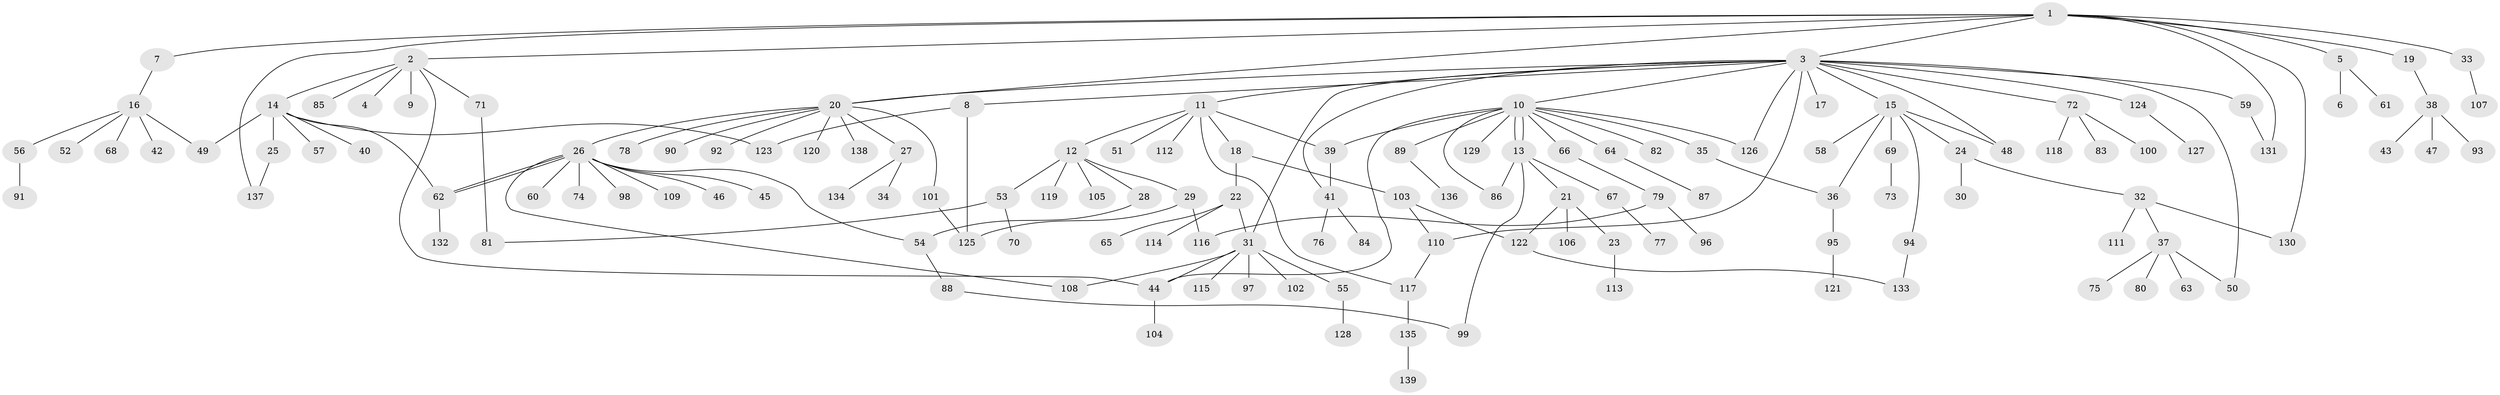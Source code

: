 // Generated by graph-tools (version 1.1) at 2025/25/03/09/25 03:25:55]
// undirected, 139 vertices, 168 edges
graph export_dot {
graph [start="1"]
  node [color=gray90,style=filled];
  1;
  2;
  3;
  4;
  5;
  6;
  7;
  8;
  9;
  10;
  11;
  12;
  13;
  14;
  15;
  16;
  17;
  18;
  19;
  20;
  21;
  22;
  23;
  24;
  25;
  26;
  27;
  28;
  29;
  30;
  31;
  32;
  33;
  34;
  35;
  36;
  37;
  38;
  39;
  40;
  41;
  42;
  43;
  44;
  45;
  46;
  47;
  48;
  49;
  50;
  51;
  52;
  53;
  54;
  55;
  56;
  57;
  58;
  59;
  60;
  61;
  62;
  63;
  64;
  65;
  66;
  67;
  68;
  69;
  70;
  71;
  72;
  73;
  74;
  75;
  76;
  77;
  78;
  79;
  80;
  81;
  82;
  83;
  84;
  85;
  86;
  87;
  88;
  89;
  90;
  91;
  92;
  93;
  94;
  95;
  96;
  97;
  98;
  99;
  100;
  101;
  102;
  103;
  104;
  105;
  106;
  107;
  108;
  109;
  110;
  111;
  112;
  113;
  114;
  115;
  116;
  117;
  118;
  119;
  120;
  121;
  122;
  123;
  124;
  125;
  126;
  127;
  128;
  129;
  130;
  131;
  132;
  133;
  134;
  135;
  136;
  137;
  138;
  139;
  1 -- 2;
  1 -- 3;
  1 -- 5;
  1 -- 7;
  1 -- 19;
  1 -- 20;
  1 -- 33;
  1 -- 130;
  1 -- 131;
  1 -- 137;
  2 -- 4;
  2 -- 9;
  2 -- 14;
  2 -- 44;
  2 -- 71;
  2 -- 85;
  3 -- 8;
  3 -- 10;
  3 -- 11;
  3 -- 15;
  3 -- 17;
  3 -- 20;
  3 -- 31;
  3 -- 41;
  3 -- 48;
  3 -- 50;
  3 -- 59;
  3 -- 72;
  3 -- 110;
  3 -- 124;
  3 -- 126;
  5 -- 6;
  5 -- 61;
  7 -- 16;
  8 -- 123;
  8 -- 125;
  10 -- 13;
  10 -- 13;
  10 -- 35;
  10 -- 39;
  10 -- 44;
  10 -- 64;
  10 -- 66;
  10 -- 82;
  10 -- 86;
  10 -- 89;
  10 -- 126;
  10 -- 129;
  11 -- 12;
  11 -- 18;
  11 -- 39;
  11 -- 51;
  11 -- 112;
  11 -- 117;
  12 -- 28;
  12 -- 29;
  12 -- 53;
  12 -- 105;
  12 -- 119;
  13 -- 21;
  13 -- 67;
  13 -- 86;
  13 -- 99;
  14 -- 25;
  14 -- 40;
  14 -- 49;
  14 -- 57;
  14 -- 62;
  14 -- 123;
  15 -- 24;
  15 -- 36;
  15 -- 48;
  15 -- 58;
  15 -- 69;
  15 -- 94;
  16 -- 42;
  16 -- 49;
  16 -- 52;
  16 -- 56;
  16 -- 68;
  18 -- 22;
  18 -- 103;
  19 -- 38;
  20 -- 26;
  20 -- 27;
  20 -- 78;
  20 -- 90;
  20 -- 92;
  20 -- 101;
  20 -- 120;
  20 -- 138;
  21 -- 23;
  21 -- 106;
  21 -- 122;
  22 -- 31;
  22 -- 65;
  22 -- 114;
  23 -- 113;
  24 -- 30;
  24 -- 32;
  25 -- 137;
  26 -- 45;
  26 -- 46;
  26 -- 54;
  26 -- 60;
  26 -- 62;
  26 -- 62;
  26 -- 74;
  26 -- 98;
  26 -- 108;
  26 -- 109;
  27 -- 34;
  27 -- 134;
  28 -- 54;
  29 -- 116;
  29 -- 125;
  31 -- 44;
  31 -- 55;
  31 -- 97;
  31 -- 102;
  31 -- 108;
  31 -- 115;
  32 -- 37;
  32 -- 111;
  32 -- 130;
  33 -- 107;
  35 -- 36;
  36 -- 95;
  37 -- 50;
  37 -- 63;
  37 -- 75;
  37 -- 80;
  38 -- 43;
  38 -- 47;
  38 -- 93;
  39 -- 41;
  41 -- 76;
  41 -- 84;
  44 -- 104;
  53 -- 70;
  53 -- 81;
  54 -- 88;
  55 -- 128;
  56 -- 91;
  59 -- 131;
  62 -- 132;
  64 -- 87;
  66 -- 79;
  67 -- 77;
  69 -- 73;
  71 -- 81;
  72 -- 83;
  72 -- 100;
  72 -- 118;
  79 -- 96;
  79 -- 116;
  88 -- 99;
  89 -- 136;
  94 -- 133;
  95 -- 121;
  101 -- 125;
  103 -- 110;
  103 -- 122;
  110 -- 117;
  117 -- 135;
  122 -- 133;
  124 -- 127;
  135 -- 139;
}
